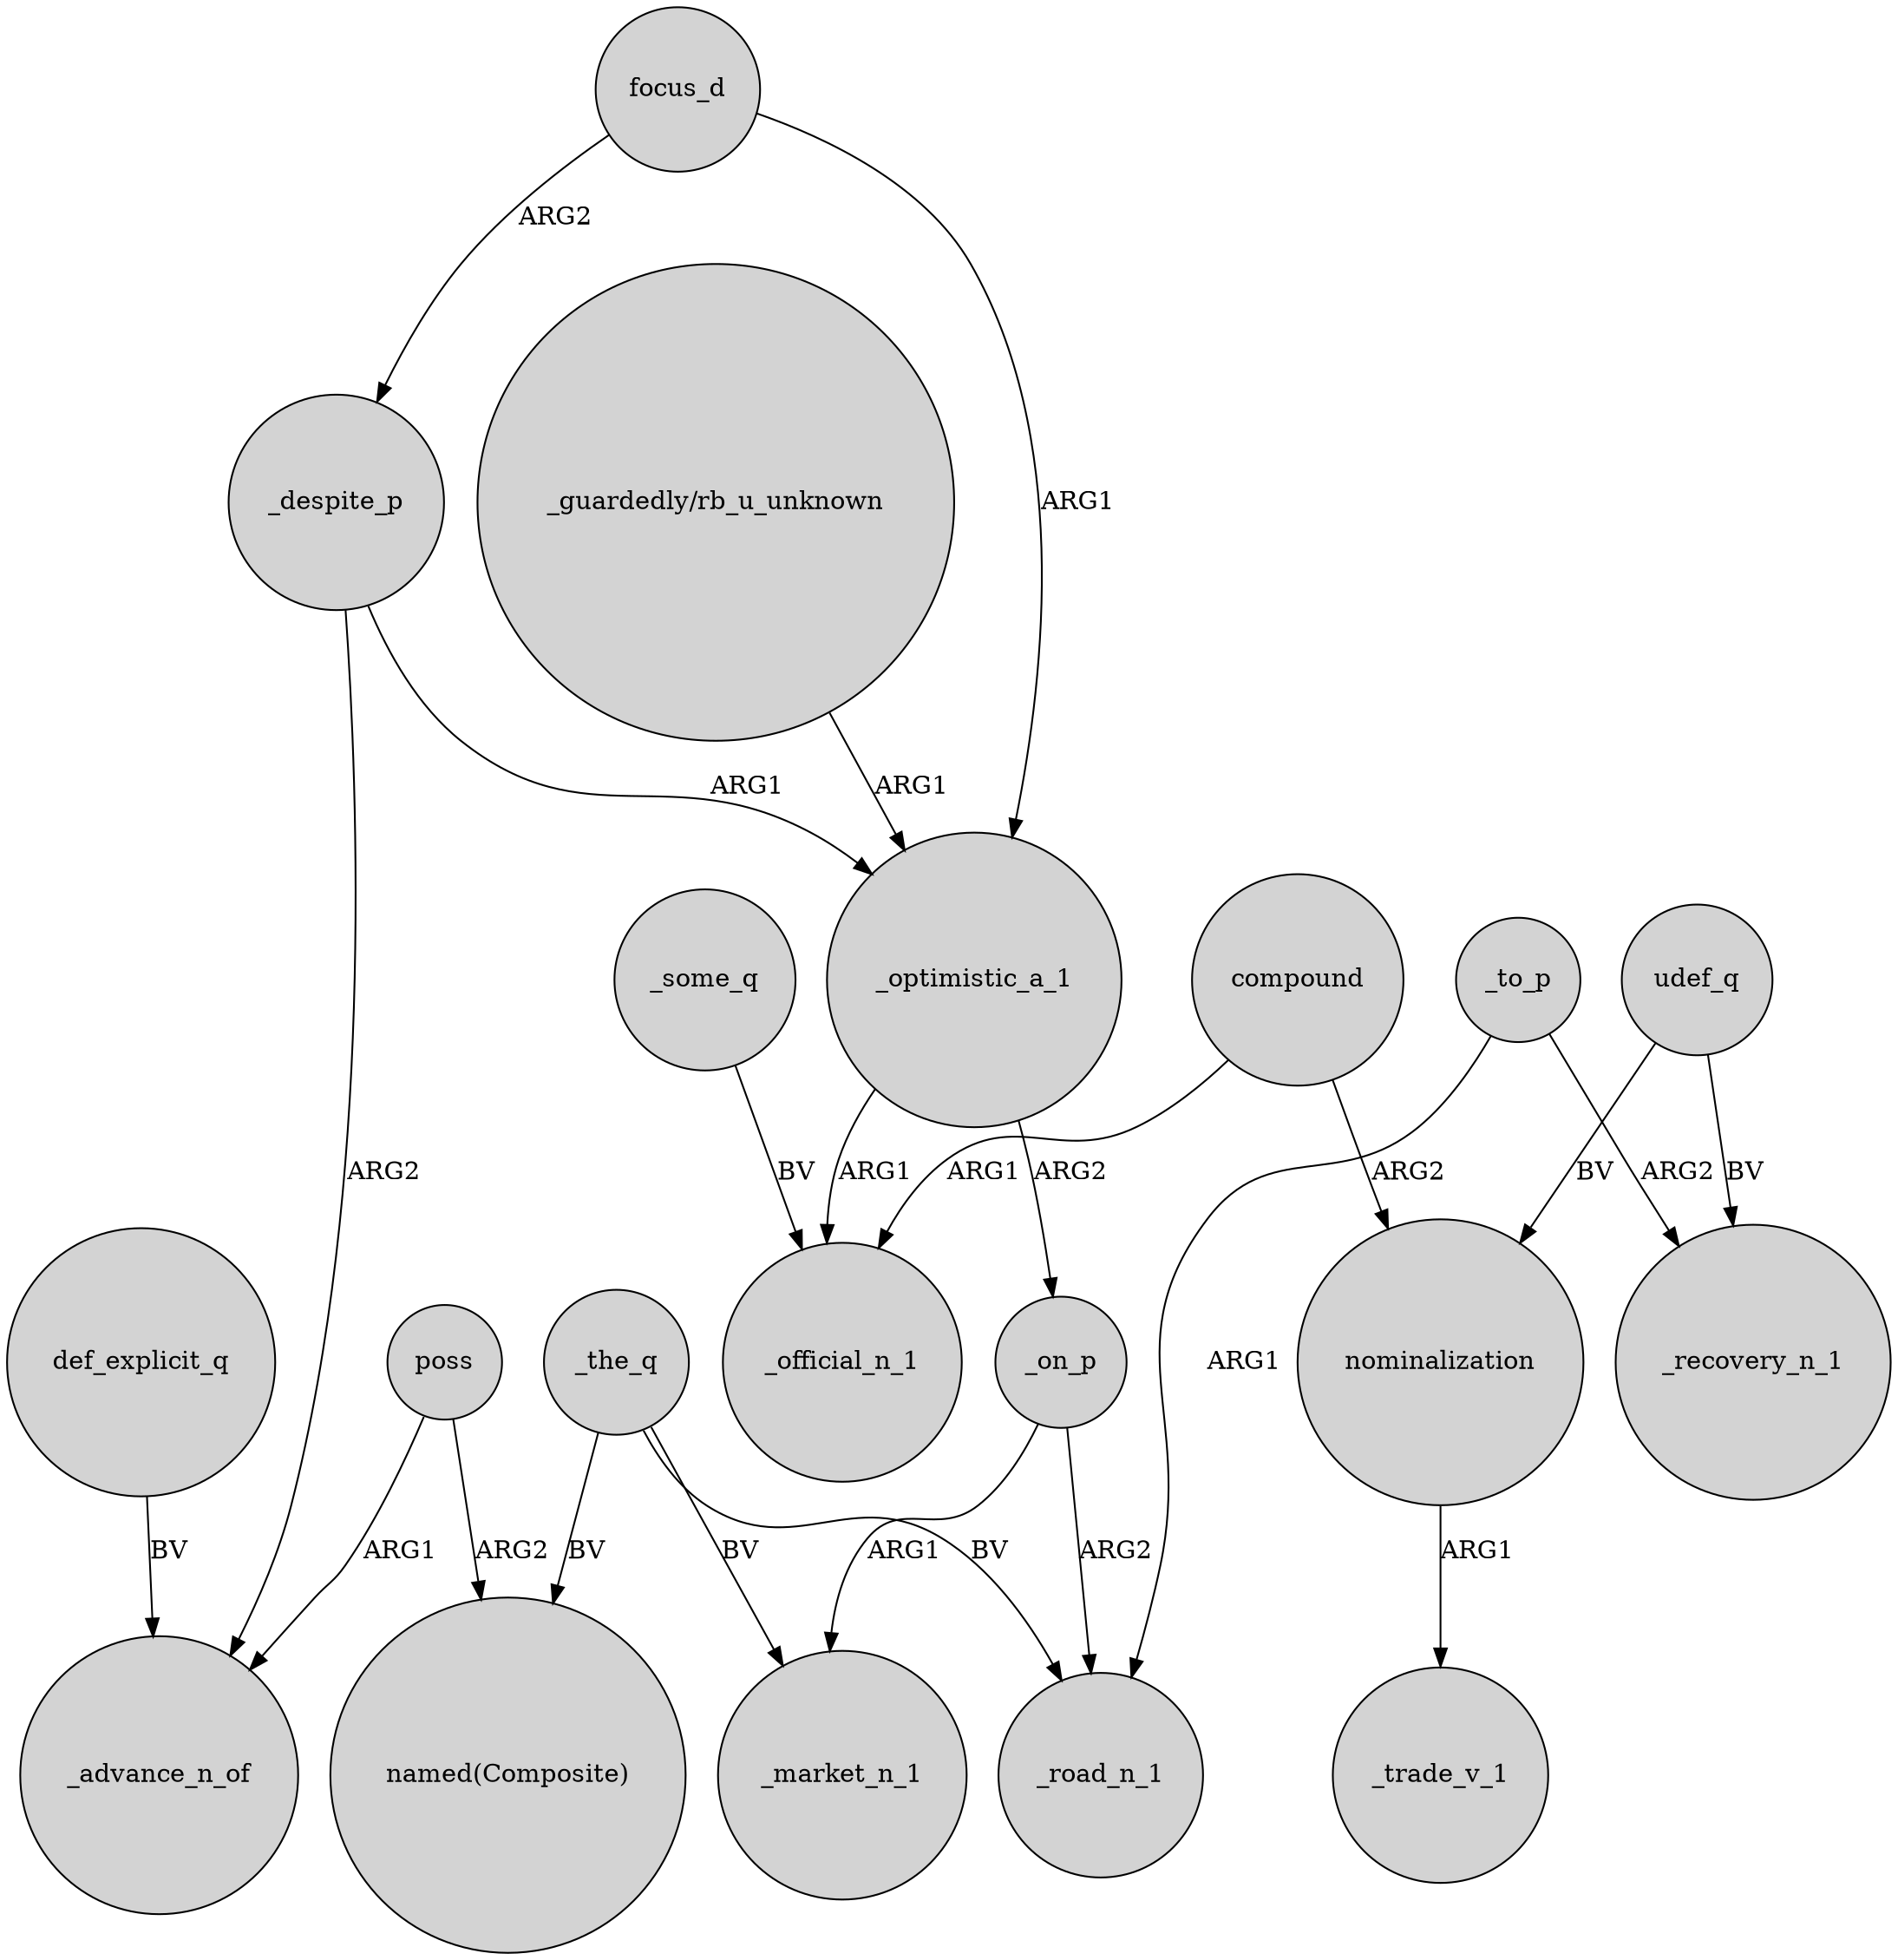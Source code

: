 digraph {
	node [shape=circle style=filled]
	_on_p -> _market_n_1 [label=ARG1]
	poss -> "named(Composite)" [label=ARG2]
	_the_q -> "named(Composite)" [label=BV]
	_some_q -> _official_n_1 [label=BV]
	poss -> _advance_n_of [label=ARG1]
	udef_q -> nominalization [label=BV]
	_optimistic_a_1 -> _official_n_1 [label=ARG1]
	_the_q -> _market_n_1 [label=BV]
	compound -> nominalization [label=ARG2]
	focus_d -> _despite_p [label=ARG2]
	focus_d -> _optimistic_a_1 [label=ARG1]
	_to_p -> _recovery_n_1 [label=ARG2]
	_despite_p -> _optimistic_a_1 [label=ARG1]
	compound -> _official_n_1 [label=ARG1]
	"_guardedly/rb_u_unknown" -> _optimistic_a_1 [label=ARG1]
	udef_q -> _recovery_n_1 [label=BV]
	_the_q -> _road_n_1 [label=BV]
	_optimistic_a_1 -> _on_p [label=ARG2]
	def_explicit_q -> _advance_n_of [label=BV]
	_to_p -> _road_n_1 [label=ARG1]
	_despite_p -> _advance_n_of [label=ARG2]
	nominalization -> _trade_v_1 [label=ARG1]
	_on_p -> _road_n_1 [label=ARG2]
}
